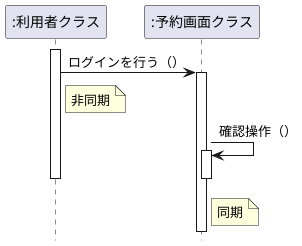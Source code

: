 @startuml 演習
hide footbox
participant ":利用者クラス" as user
participant ":予約画面クラス" as admin
activate user
user -> admin: ログインを行う（）
note right of user : 非同期
activate admin
admin -> admin: 確認操作（）
note right of admin : 同期
activate admin
deactivate admin
deactivate user
@enduml